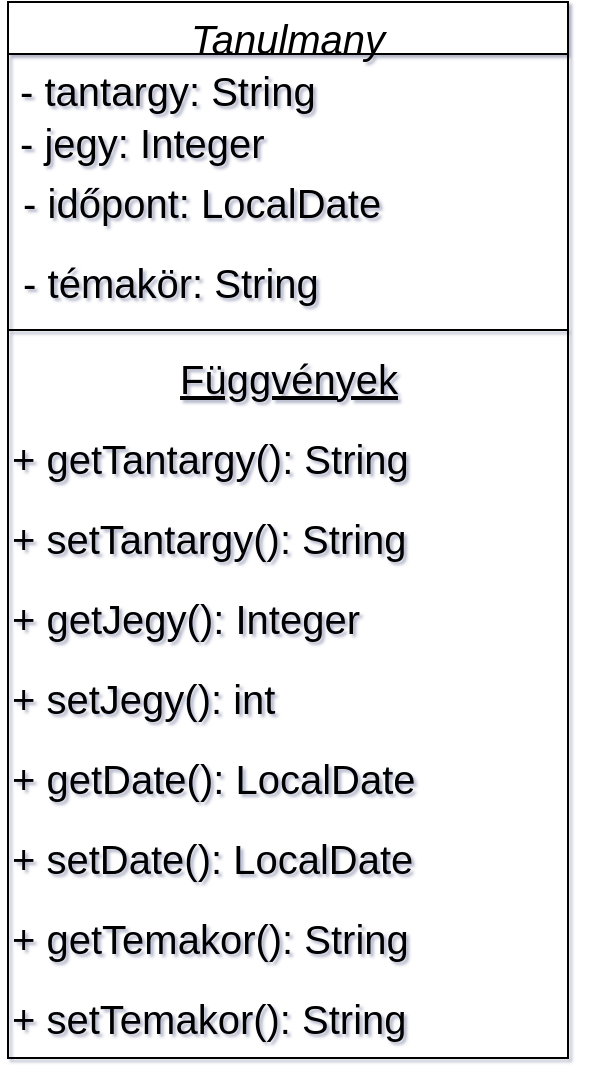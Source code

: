 <mxfile version="24.4.9" type="google">
  <diagram id="C5RBs43oDa-KdzZeNtuy" name="Page-1">
    <mxGraphModel grid="1" page="1" gridSize="10" guides="1" tooltips="1" connect="1" arrows="1" fold="1" pageScale="1" pageWidth="827" pageHeight="1169" background="#ffffff" math="0" shadow="1">
      <root>
        <mxCell id="WIyWlLk6GJQsqaUBKTNV-0" />
        <mxCell id="WIyWlLk6GJQsqaUBKTNV-1" parent="WIyWlLk6GJQsqaUBKTNV-0" />
        <mxCell id="zkfFHV4jXpPFQw0GAbJ--0" value="Tanulmany" style="swimlane;fontStyle=2;align=center;verticalAlign=top;childLayout=stackLayout;horizontal=1;startSize=26;horizontalStack=0;resizeParent=1;resizeLast=0;collapsible=1;marginBottom=0;rounded=0;shadow=0;strokeWidth=1;fontSize=20;" vertex="1" parent="WIyWlLk6GJQsqaUBKTNV-1">
          <mxGeometry x="110" y="180" width="280" height="528" as="geometry">
            <mxRectangle x="230" y="140" width="160" height="26" as="alternateBounds" />
          </mxGeometry>
        </mxCell>
        <mxCell id="zkfFHV4jXpPFQw0GAbJ--1" value="- tantargy: String" style="text;align=left;verticalAlign=top;spacingLeft=4;spacingRight=4;overflow=hidden;rotatable=0;points=[[0,0.5],[1,0.5]];portConstraint=eastwest;fontSize=20;" vertex="1" parent="zkfFHV4jXpPFQw0GAbJ--0">
          <mxGeometry y="26" width="280" height="26" as="geometry" />
        </mxCell>
        <mxCell id="zkfFHV4jXpPFQw0GAbJ--3" value="- jegy: Integer" style="text;align=left;verticalAlign=top;spacingLeft=4;spacingRight=4;overflow=hidden;rotatable=0;points=[[0,0.5],[1,0.5]];portConstraint=eastwest;rounded=0;shadow=0;html=0;fontSize=20;" vertex="1" parent="zkfFHV4jXpPFQw0GAbJ--0">
          <mxGeometry y="52" width="280" height="28" as="geometry" />
        </mxCell>
        <mxCell id="JNMX8WNjhyUhKQY94lDu-3" value="&amp;nbsp;- időpont: LocalDate" style="text;html=1;align=left;verticalAlign=middle;resizable=0;points=[];autosize=1;strokeColor=none;fillColor=none;fontSize=20;" vertex="1" parent="zkfFHV4jXpPFQw0GAbJ--0">
          <mxGeometry y="80" width="280" height="40" as="geometry" />
        </mxCell>
        <mxCell id="JNMX8WNjhyUhKQY94lDu-4" value="&amp;nbsp;- témakör: String&amp;nbsp;" style="text;html=1;align=left;verticalAlign=middle;resizable=0;points=[];autosize=1;strokeColor=none;fillColor=none;fontSize=20;" vertex="1" parent="zkfFHV4jXpPFQw0GAbJ--0">
          <mxGeometry y="120" width="280" height="40" as="geometry" />
        </mxCell>
        <mxCell id="zkfFHV4jXpPFQw0GAbJ--4" value="" style="line;html=1;strokeWidth=1;align=left;verticalAlign=middle;spacingTop=-1;spacingLeft=3;spacingRight=3;rotatable=0;labelPosition=right;points=[];portConstraint=eastwest;fontSize=20;" vertex="1" parent="zkfFHV4jXpPFQw0GAbJ--0">
          <mxGeometry y="160" width="280" height="8" as="geometry" />
        </mxCell>
        <mxCell id="JNMX8WNjhyUhKQY94lDu-6" value="&lt;u&gt;Függvények&lt;/u&gt;" style="text;html=1;align=center;verticalAlign=middle;resizable=0;points=[];autosize=1;strokeColor=none;fillColor=none;fontSize=20;rounded=1;glass=1;sketch=1;curveFitting=1;jiggle=2;shadow=1;" vertex="1" parent="zkfFHV4jXpPFQw0GAbJ--0">
          <mxGeometry y="168" width="280" height="40" as="geometry" />
        </mxCell>
        <mxCell id="JNMX8WNjhyUhKQY94lDu-13" value="+ getTantargy(): String" style="text;html=1;align=left;verticalAlign=middle;resizable=0;points=[];autosize=1;strokeColor=none;fillColor=none;fontSize=20;" vertex="1" parent="zkfFHV4jXpPFQw0GAbJ--0">
          <mxGeometry y="208" width="280" height="40" as="geometry" />
        </mxCell>
        <mxCell id="JNMX8WNjhyUhKQY94lDu-14" value="+ setTantargy(): String" style="text;html=1;align=left;verticalAlign=middle;resizable=0;points=[];autosize=1;strokeColor=none;fillColor=none;fontSize=20;" vertex="1" parent="zkfFHV4jXpPFQw0GAbJ--0">
          <mxGeometry y="248" width="280" height="40" as="geometry" />
        </mxCell>
        <mxCell id="JNMX8WNjhyUhKQY94lDu-15" value="+ getJegy(): Integer" style="text;html=1;align=left;verticalAlign=middle;resizable=0;points=[];autosize=1;strokeColor=none;fillColor=none;fontSize=20;" vertex="1" parent="zkfFHV4jXpPFQw0GAbJ--0">
          <mxGeometry y="288" width="280" height="40" as="geometry" />
        </mxCell>
        <mxCell id="JNMX8WNjhyUhKQY94lDu-16" value="+ setJegy(): int" style="text;html=1;align=left;verticalAlign=middle;resizable=0;points=[];autosize=1;strokeColor=none;fillColor=none;fontSize=20;" vertex="1" parent="zkfFHV4jXpPFQw0GAbJ--0">
          <mxGeometry y="328" width="280" height="40" as="geometry" />
        </mxCell>
        <mxCell id="JNMX8WNjhyUhKQY94lDu-17" value="+ getDate(): LocalDate" style="text;html=1;align=left;verticalAlign=middle;resizable=0;points=[];autosize=1;strokeColor=none;fillColor=none;fontSize=20;" vertex="1" parent="zkfFHV4jXpPFQw0GAbJ--0">
          <mxGeometry y="368" width="280" height="40" as="geometry" />
        </mxCell>
        <mxCell id="JNMX8WNjhyUhKQY94lDu-18" value="+ setDate(): LocalDate" style="text;html=1;align=left;verticalAlign=middle;resizable=0;points=[];autosize=1;strokeColor=none;fillColor=none;fontSize=20;" vertex="1" parent="zkfFHV4jXpPFQw0GAbJ--0">
          <mxGeometry y="408" width="280" height="40" as="geometry" />
        </mxCell>
        <mxCell id="JNMX8WNjhyUhKQY94lDu-19" value="+ getTemakor(): String" style="text;html=1;align=left;verticalAlign=middle;resizable=0;points=[];autosize=1;strokeColor=none;fillColor=none;fontSize=20;" vertex="1" parent="zkfFHV4jXpPFQw0GAbJ--0">
          <mxGeometry y="448" width="280" height="40" as="geometry" />
        </mxCell>
        <mxCell id="JNMX8WNjhyUhKQY94lDu-20" value="+ setTemakor(): String" style="text;html=1;align=left;verticalAlign=middle;resizable=0;points=[];autosize=1;strokeColor=none;fillColor=none;fontSize=20;" vertex="1" parent="zkfFHV4jXpPFQw0GAbJ--0">
          <mxGeometry y="488" width="280" height="40" as="geometry" />
        </mxCell>
      </root>
    </mxGraphModel>
  </diagram>
</mxfile>
